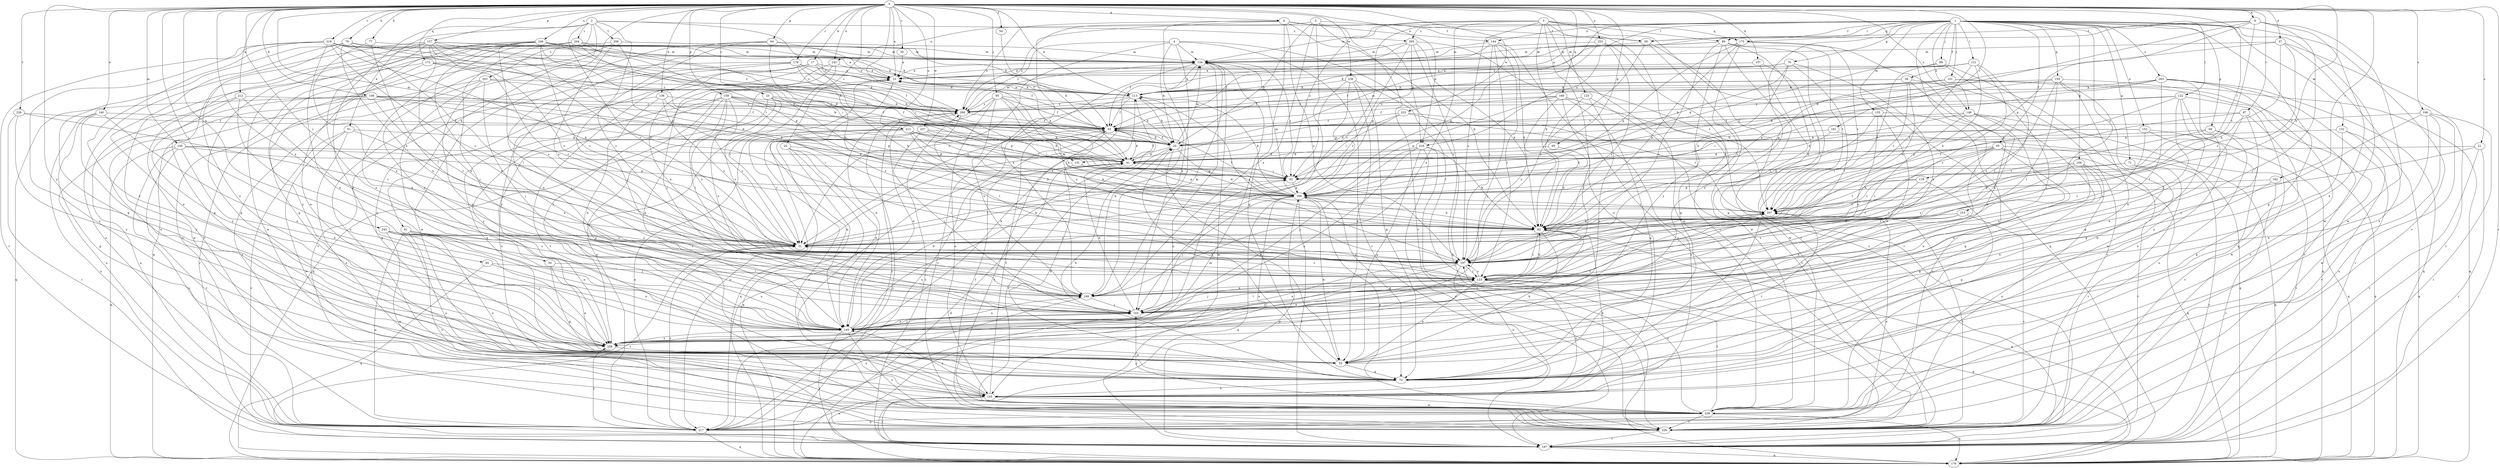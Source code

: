 strict digraph  {
0;
1;
2;
3;
4;
5;
6;
9;
10;
17;
20;
21;
23;
25;
30;
31;
37;
41;
50;
51;
52;
54;
55;
58;
59;
62;
64;
65;
69;
70;
71;
72;
77;
79;
81;
82;
85;
87;
89;
92;
95;
99;
101;
103;
107;
108;
113;
119;
121;
122;
123;
125;
130;
131;
132;
133;
134;
136;
140;
143;
144;
145;
149;
152;
153;
155;
157;
158;
159;
164;
166;
168;
172;
175;
176;
179;
181;
182;
187;
196;
197;
203;
204;
206;
207;
211;
212;
216;
217;
219;
226;
228;
233;
236;
237;
239;
243;
246;
249;
253;
259;
263;
265;
269;
0 -> 6  [label=a];
0 -> 9  [label=a];
0 -> 10  [label=a];
0 -> 17  [label=b];
0 -> 21  [label=c];
0 -> 23  [label=c];
0 -> 25  [label=c];
0 -> 30  [label=c];
0 -> 31  [label=c];
0 -> 37  [label=d];
0 -> 41  [label=d];
0 -> 54  [label=f];
0 -> 64  [label=g];
0 -> 65  [label=g];
0 -> 77  [label=h];
0 -> 79  [label=h];
0 -> 81  [label=h];
0 -> 82  [label=h];
0 -> 85  [label=i];
0 -> 87  [label=i];
0 -> 95  [label=j];
0 -> 107  [label=k];
0 -> 108  [label=k];
0 -> 113  [label=k];
0 -> 119  [label=l];
0 -> 125  [label=m];
0 -> 130  [label=m];
0 -> 131  [label=m];
0 -> 136  [label=n];
0 -> 140  [label=n];
0 -> 143  [label=n];
0 -> 149  [label=o];
0 -> 157  [label=p];
0 -> 158  [label=p];
0 -> 168  [label=q];
0 -> 172  [label=q];
0 -> 179  [label=r];
0 -> 181  [label=r];
0 -> 182  [label=r];
0 -> 187  [label=r];
0 -> 196  [label=s];
0 -> 211  [label=u];
0 -> 212  [label=u];
0 -> 216  [label=u];
0 -> 219  [label=v];
0 -> 226  [label=v];
0 -> 233  [label=w];
0 -> 236  [label=w];
0 -> 237  [label=w];
0 -> 243  [label=x];
0 -> 246  [label=x];
0 -> 249  [label=x];
0 -> 253  [label=y];
0 -> 259  [label=y];
1 -> 55  [label=f];
1 -> 58  [label=f];
1 -> 59  [label=f];
1 -> 69  [label=g];
1 -> 70  [label=g];
1 -> 71  [label=g];
1 -> 72  [label=g];
1 -> 89  [label=i];
1 -> 99  [label=j];
1 -> 101  [label=j];
1 -> 103  [label=j];
1 -> 121  [label=l];
1 -> 122  [label=l];
1 -> 131  [label=m];
1 -> 132  [label=m];
1 -> 133  [label=m];
1 -> 143  [label=n];
1 -> 144  [label=n];
1 -> 149  [label=o];
1 -> 152  [label=o];
1 -> 153  [label=o];
1 -> 159  [label=p];
1 -> 164  [label=p];
1 -> 175  [label=q];
1 -> 216  [label=u];
1 -> 228  [label=v];
1 -> 239  [label=w];
1 -> 259  [label=y];
1 -> 263  [label=z];
1 -> 265  [label=z];
2 -> 31  [label=c];
2 -> 50  [label=e];
2 -> 51  [label=e];
2 -> 197  [label=s];
2 -> 203  [label=t];
2 -> 204  [label=t];
2 -> 206  [label=t];
2 -> 259  [label=y];
2 -> 265  [label=z];
2 -> 269  [label=z];
3 -> 20  [label=b];
3 -> 59  [label=f];
3 -> 103  [label=j];
3 -> 216  [label=u];
3 -> 228  [label=v];
3 -> 249  [label=x];
3 -> 269  [label=z];
4 -> 20  [label=b];
4 -> 31  [label=c];
4 -> 134  [label=m];
4 -> 187  [label=r];
4 -> 197  [label=s];
4 -> 249  [label=x];
4 -> 269  [label=z];
5 -> 31  [label=c];
5 -> 82  [label=h];
5 -> 89  [label=i];
5 -> 92  [label=i];
5 -> 134  [label=m];
5 -> 155  [label=o];
5 -> 175  [label=q];
5 -> 176  [label=q];
5 -> 197  [label=s];
5 -> 228  [label=v];
5 -> 239  [label=w];
5 -> 249  [label=x];
6 -> 59  [label=f];
6 -> 72  [label=g];
6 -> 82  [label=h];
6 -> 103  [label=j];
6 -> 144  [label=n];
6 -> 197  [label=s];
6 -> 249  [label=x];
6 -> 269  [label=z];
9 -> 52  [label=e];
9 -> 59  [label=f];
9 -> 92  [label=i];
9 -> 103  [label=j];
9 -> 166  [label=p];
9 -> 207  [label=t];
9 -> 239  [label=w];
9 -> 269  [label=z];
10 -> 113  [label=k];
10 -> 176  [label=q];
10 -> 197  [label=s];
17 -> 10  [label=a];
17 -> 62  [label=f];
17 -> 82  [label=h];
17 -> 228  [label=v];
17 -> 249  [label=x];
17 -> 259  [label=y];
20 -> 41  [label=d];
20 -> 52  [label=e];
20 -> 62  [label=f];
20 -> 134  [label=m];
20 -> 166  [label=p];
20 -> 228  [label=v];
21 -> 31  [label=c];
21 -> 41  [label=d];
21 -> 187  [label=r];
21 -> 228  [label=v];
23 -> 62  [label=f];
23 -> 155  [label=o];
23 -> 197  [label=s];
23 -> 207  [label=t];
23 -> 249  [label=x];
23 -> 269  [label=z];
25 -> 41  [label=d];
25 -> 52  [label=e];
25 -> 123  [label=l];
25 -> 145  [label=n];
25 -> 176  [label=q];
30 -> 10  [label=a];
31 -> 92  [label=i];
31 -> 134  [label=m];
31 -> 187  [label=r];
31 -> 197  [label=s];
37 -> 31  [label=c];
37 -> 41  [label=d];
37 -> 82  [label=h];
37 -> 134  [label=m];
37 -> 155  [label=o];
37 -> 187  [label=r];
41 -> 10  [label=a];
41 -> 62  [label=f];
41 -> 92  [label=i];
50 -> 52  [label=e];
50 -> 72  [label=g];
50 -> 123  [label=l];
51 -> 20  [label=b];
51 -> 155  [label=o];
51 -> 187  [label=r];
51 -> 239  [label=w];
51 -> 249  [label=x];
52 -> 20  [label=b];
52 -> 72  [label=g];
52 -> 82  [label=h];
54 -> 41  [label=d];
55 -> 31  [label=c];
55 -> 41  [label=d];
55 -> 82  [label=h];
55 -> 123  [label=l];
55 -> 145  [label=n];
55 -> 176  [label=q];
55 -> 187  [label=r];
55 -> 197  [label=s];
58 -> 82  [label=h];
58 -> 113  [label=k];
58 -> 207  [label=t];
58 -> 228  [label=v];
58 -> 249  [label=x];
58 -> 269  [label=z];
59 -> 134  [label=m];
59 -> 187  [label=r];
59 -> 197  [label=s];
59 -> 239  [label=w];
62 -> 20  [label=b];
62 -> 41  [label=d];
62 -> 217  [label=u];
62 -> 228  [label=v];
64 -> 62  [label=f];
64 -> 82  [label=h];
64 -> 103  [label=j];
64 -> 134  [label=m];
64 -> 145  [label=n];
64 -> 239  [label=w];
65 -> 41  [label=d];
65 -> 82  [label=h];
69 -> 20  [label=b];
69 -> 155  [label=o];
69 -> 176  [label=q];
69 -> 207  [label=t];
70 -> 10  [label=a];
70 -> 41  [label=d];
70 -> 82  [label=h];
70 -> 113  [label=k];
70 -> 123  [label=l];
70 -> 249  [label=x];
71 -> 31  [label=c];
71 -> 92  [label=i];
71 -> 187  [label=r];
71 -> 228  [label=v];
72 -> 20  [label=b];
72 -> 41  [label=d];
72 -> 155  [label=o];
72 -> 207  [label=t];
77 -> 123  [label=l];
77 -> 134  [label=m];
77 -> 249  [label=x];
79 -> 52  [label=e];
79 -> 72  [label=g];
79 -> 92  [label=i];
79 -> 123  [label=l];
79 -> 134  [label=m];
79 -> 249  [label=x];
79 -> 259  [label=y];
81 -> 31  [label=c];
81 -> 155  [label=o];
81 -> 197  [label=s];
81 -> 217  [label=u];
81 -> 228  [label=v];
82 -> 31  [label=c];
82 -> 103  [label=j];
82 -> 123  [label=l];
82 -> 176  [label=q];
85 -> 123  [label=l];
85 -> 145  [label=n];
85 -> 176  [label=q];
87 -> 62  [label=f];
87 -> 72  [label=g];
87 -> 166  [label=p];
87 -> 249  [label=x];
87 -> 259  [label=y];
89 -> 10  [label=a];
89 -> 72  [label=g];
89 -> 134  [label=m];
89 -> 187  [label=r];
89 -> 197  [label=s];
89 -> 207  [label=t];
89 -> 228  [label=v];
89 -> 259  [label=y];
92 -> 166  [label=p];
95 -> 20  [label=b];
95 -> 62  [label=f];
95 -> 82  [label=h];
95 -> 145  [label=n];
95 -> 197  [label=s];
95 -> 228  [label=v];
95 -> 249  [label=x];
95 -> 269  [label=z];
99 -> 10  [label=a];
99 -> 103  [label=j];
99 -> 207  [label=t];
99 -> 239  [label=w];
101 -> 62  [label=f];
101 -> 113  [label=k];
101 -> 166  [label=p];
101 -> 176  [label=q];
101 -> 228  [label=v];
103 -> 41  [label=d];
103 -> 123  [label=l];
103 -> 145  [label=n];
107 -> 10  [label=a];
107 -> 207  [label=t];
107 -> 239  [label=w];
108 -> 31  [label=c];
108 -> 41  [label=d];
108 -> 52  [label=e];
108 -> 62  [label=f];
108 -> 92  [label=i];
108 -> 176  [label=q];
108 -> 217  [label=u];
108 -> 269  [label=z];
113 -> 10  [label=a];
113 -> 20  [label=b];
113 -> 62  [label=f];
113 -> 155  [label=o];
113 -> 197  [label=s];
113 -> 269  [label=z];
119 -> 31  [label=c];
119 -> 72  [label=g];
119 -> 166  [label=p];
119 -> 207  [label=t];
121 -> 10  [label=a];
121 -> 62  [label=f];
121 -> 82  [label=h];
121 -> 92  [label=i];
121 -> 123  [label=l];
121 -> 197  [label=s];
121 -> 207  [label=t];
122 -> 20  [label=b];
122 -> 72  [label=g];
122 -> 123  [label=l];
122 -> 155  [label=o];
122 -> 207  [label=t];
122 -> 239  [label=w];
122 -> 269  [label=z];
123 -> 31  [label=c];
123 -> 52  [label=e];
123 -> 82  [label=h];
123 -> 103  [label=j];
123 -> 145  [label=n];
123 -> 155  [label=o];
123 -> 176  [label=q];
123 -> 197  [label=s];
123 -> 249  [label=x];
125 -> 82  [label=h];
125 -> 228  [label=v];
125 -> 259  [label=y];
125 -> 269  [label=z];
130 -> 41  [label=d];
130 -> 92  [label=i];
130 -> 145  [label=n];
130 -> 166  [label=p];
130 -> 176  [label=q];
130 -> 217  [label=u];
130 -> 228  [label=v];
131 -> 92  [label=i];
131 -> 166  [label=p];
131 -> 217  [label=u];
132 -> 20  [label=b];
132 -> 72  [label=g];
132 -> 176  [label=q];
132 -> 228  [label=v];
133 -> 62  [label=f];
133 -> 82  [label=h];
133 -> 145  [label=n];
133 -> 217  [label=u];
133 -> 249  [label=x];
134 -> 10  [label=a];
134 -> 31  [label=c];
134 -> 92  [label=i];
134 -> 113  [label=k];
134 -> 217  [label=u];
136 -> 31  [label=c];
136 -> 72  [label=g];
136 -> 145  [label=n];
136 -> 166  [label=p];
136 -> 269  [label=z];
140 -> 62  [label=f];
140 -> 72  [label=g];
140 -> 145  [label=n];
140 -> 217  [label=u];
140 -> 259  [label=y];
143 -> 10  [label=a];
143 -> 31  [label=c];
143 -> 103  [label=j];
143 -> 259  [label=y];
144 -> 62  [label=f];
144 -> 82  [label=h];
144 -> 123  [label=l];
144 -> 134  [label=m];
144 -> 197  [label=s];
144 -> 228  [label=v];
144 -> 259  [label=y];
145 -> 41  [label=d];
145 -> 92  [label=i];
145 -> 103  [label=j];
145 -> 113  [label=k];
145 -> 187  [label=r];
145 -> 207  [label=t];
145 -> 228  [label=v];
145 -> 249  [label=x];
145 -> 259  [label=y];
149 -> 62  [label=f];
149 -> 72  [label=g];
149 -> 92  [label=i];
149 -> 123  [label=l];
149 -> 145  [label=n];
149 -> 176  [label=q];
152 -> 20  [label=b];
152 -> 92  [label=i];
152 -> 176  [label=q];
152 -> 197  [label=s];
152 -> 228  [label=v];
153 -> 82  [label=h];
153 -> 197  [label=s];
153 -> 228  [label=v];
153 -> 249  [label=x];
155 -> 10  [label=a];
155 -> 62  [label=f];
155 -> 82  [label=h];
155 -> 145  [label=n];
155 -> 187  [label=r];
155 -> 217  [label=u];
155 -> 239  [label=w];
157 -> 20  [label=b];
157 -> 31  [label=c];
157 -> 72  [label=g];
157 -> 82  [label=h];
157 -> 113  [label=k];
157 -> 134  [label=m];
157 -> 145  [label=n];
157 -> 166  [label=p];
157 -> 217  [label=u];
157 -> 228  [label=v];
157 -> 249  [label=x];
158 -> 20  [label=b];
158 -> 31  [label=c];
158 -> 62  [label=f];
158 -> 72  [label=g];
158 -> 123  [label=l];
158 -> 145  [label=n];
158 -> 166  [label=p];
158 -> 197  [label=s];
158 -> 259  [label=y];
158 -> 269  [label=z];
159 -> 72  [label=g];
159 -> 113  [label=k];
159 -> 123  [label=l];
159 -> 166  [label=p];
159 -> 176  [label=q];
159 -> 197  [label=s];
159 -> 239  [label=w];
164 -> 72  [label=g];
164 -> 92  [label=i];
164 -> 123  [label=l];
164 -> 145  [label=n];
164 -> 176  [label=q];
164 -> 197  [label=s];
164 -> 217  [label=u];
166 -> 41  [label=d];
166 -> 52  [label=e];
166 -> 62  [label=f];
166 -> 72  [label=g];
166 -> 82  [label=h];
166 -> 103  [label=j];
166 -> 113  [label=k];
166 -> 134  [label=m];
166 -> 155  [label=o];
166 -> 176  [label=q];
166 -> 187  [label=r];
166 -> 207  [label=t];
168 -> 62  [label=f];
168 -> 72  [label=g];
168 -> 123  [label=l];
168 -> 166  [label=p];
168 -> 197  [label=s];
168 -> 207  [label=t];
168 -> 269  [label=z];
172 -> 10  [label=a];
172 -> 31  [label=c];
172 -> 239  [label=w];
172 -> 259  [label=y];
172 -> 269  [label=z];
175 -> 52  [label=e];
175 -> 82  [label=h];
175 -> 134  [label=m];
175 -> 166  [label=p];
175 -> 197  [label=s];
175 -> 207  [label=t];
176 -> 41  [label=d];
176 -> 134  [label=m];
176 -> 269  [label=z];
179 -> 10  [label=a];
179 -> 20  [label=b];
179 -> 62  [label=f];
179 -> 103  [label=j];
179 -> 155  [label=o];
179 -> 228  [label=v];
179 -> 269  [label=z];
181 -> 20  [label=b];
181 -> 41  [label=d];
181 -> 187  [label=r];
182 -> 145  [label=n];
182 -> 166  [label=p];
182 -> 187  [label=r];
187 -> 134  [label=m];
187 -> 166  [label=p];
187 -> 176  [label=q];
187 -> 269  [label=z];
196 -> 52  [label=e];
196 -> 62  [label=f];
196 -> 103  [label=j];
196 -> 187  [label=r];
196 -> 217  [label=u];
196 -> 239  [label=w];
197 -> 123  [label=l];
197 -> 145  [label=n];
197 -> 155  [label=o];
197 -> 207  [label=t];
197 -> 259  [label=y];
203 -> 20  [label=b];
203 -> 103  [label=j];
203 -> 113  [label=k];
203 -> 145  [label=n];
203 -> 187  [label=r];
203 -> 228  [label=v];
204 -> 41  [label=d];
204 -> 72  [label=g];
204 -> 92  [label=i];
204 -> 103  [label=j];
204 -> 134  [label=m];
204 -> 145  [label=n];
204 -> 166  [label=p];
204 -> 217  [label=u];
206 -> 82  [label=h];
206 -> 113  [label=k];
206 -> 134  [label=m];
206 -> 145  [label=n];
206 -> 176  [label=q];
206 -> 197  [label=s];
207 -> 82  [label=h];
207 -> 217  [label=u];
211 -> 20  [label=b];
211 -> 31  [label=c];
211 -> 41  [label=d];
211 -> 82  [label=h];
211 -> 92  [label=i];
211 -> 145  [label=n];
211 -> 207  [label=t];
211 -> 217  [label=u];
211 -> 228  [label=v];
212 -> 103  [label=j];
212 -> 145  [label=n];
212 -> 217  [label=u];
212 -> 259  [label=y];
212 -> 269  [label=z];
216 -> 41  [label=d];
216 -> 52  [label=e];
216 -> 82  [label=h];
216 -> 103  [label=j];
216 -> 187  [label=r];
216 -> 228  [label=v];
216 -> 259  [label=y];
217 -> 10  [label=a];
217 -> 31  [label=c];
217 -> 176  [label=q];
217 -> 259  [label=y];
217 -> 269  [label=z];
219 -> 10  [label=a];
219 -> 31  [label=c];
219 -> 62  [label=f];
219 -> 82  [label=h];
219 -> 134  [label=m];
219 -> 145  [label=n];
219 -> 155  [label=o];
219 -> 187  [label=r];
219 -> 259  [label=y];
219 -> 269  [label=z];
226 -> 31  [label=c];
226 -> 62  [label=f];
226 -> 187  [label=r];
226 -> 259  [label=y];
228 -> 62  [label=f];
228 -> 187  [label=r];
228 -> 207  [label=t];
233 -> 41  [label=d];
233 -> 62  [label=f];
233 -> 92  [label=i];
233 -> 155  [label=o];
233 -> 207  [label=t];
236 -> 52  [label=e];
236 -> 72  [label=g];
236 -> 92  [label=i];
236 -> 113  [label=k];
236 -> 123  [label=l];
236 -> 166  [label=p];
237 -> 20  [label=b];
237 -> 82  [label=h];
237 -> 92  [label=i];
237 -> 103  [label=j];
237 -> 176  [label=q];
237 -> 217  [label=u];
239 -> 103  [label=j];
239 -> 123  [label=l];
239 -> 166  [label=p];
239 -> 176  [label=q];
239 -> 197  [label=s];
239 -> 217  [label=u];
239 -> 228  [label=v];
243 -> 31  [label=c];
243 -> 103  [label=j];
243 -> 145  [label=n];
243 -> 155  [label=o];
243 -> 197  [label=s];
243 -> 239  [label=w];
243 -> 259  [label=y];
246 -> 31  [label=c];
246 -> 41  [label=d];
246 -> 52  [label=e];
246 -> 72  [label=g];
246 -> 92  [label=i];
246 -> 113  [label=k];
246 -> 134  [label=m];
246 -> 197  [label=s];
246 -> 239  [label=w];
246 -> 249  [label=x];
246 -> 269  [label=z];
249 -> 103  [label=j];
249 -> 113  [label=k];
249 -> 134  [label=m];
249 -> 217  [label=u];
253 -> 72  [label=g];
253 -> 134  [label=m];
253 -> 166  [label=p];
253 -> 197  [label=s];
259 -> 52  [label=e];
259 -> 113  [label=k];
263 -> 20  [label=b];
263 -> 52  [label=e];
263 -> 92  [label=i];
263 -> 113  [label=k];
263 -> 123  [label=l];
263 -> 176  [label=q];
263 -> 187  [label=r];
263 -> 228  [label=v];
265 -> 31  [label=c];
265 -> 62  [label=f];
265 -> 82  [label=h];
265 -> 134  [label=m];
265 -> 166  [label=p];
265 -> 176  [label=q];
265 -> 207  [label=t];
269 -> 62  [label=f];
269 -> 123  [label=l];
269 -> 134  [label=m];
269 -> 145  [label=n];
}

